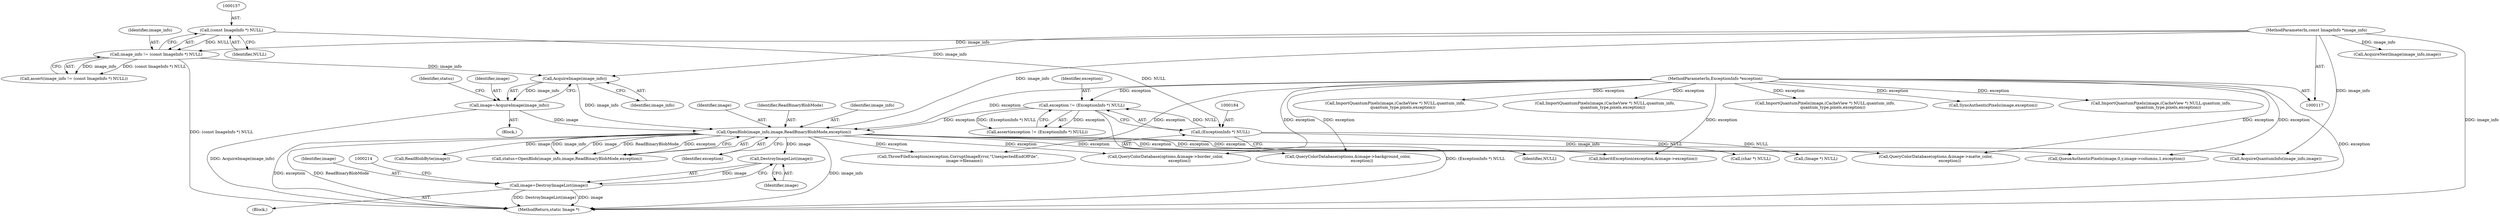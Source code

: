 digraph "0_ImageMagick_f6e9d0d9955e85bdd7540b251cd50d598dacc5e6_34@pointer" {
"1000210" [label="(Call,DestroyImageList(image))"];
"1000198" [label="(Call,OpenBlob(image_info,image,ReadBinaryBlobMode,exception))"];
"1000194" [label="(Call,AcquireImage(image_info))"];
"1000154" [label="(Call,image_info != (const ImageInfo *) NULL)"];
"1000118" [label="(MethodParameterIn,const ImageInfo *image_info)"];
"1000156" [label="(Call,(const ImageInfo *) NULL)"];
"1000192" [label="(Call,image=AcquireImage(image_info))"];
"1000181" [label="(Call,exception != (ExceptionInfo *) NULL)"];
"1000119" [label="(MethodParameterIn,ExceptionInfo *exception)"];
"1000183" [label="(Call,(ExceptionInfo *) NULL)"];
"1000208" [label="(Call,image=DestroyImageList(image))"];
"1000209" [label="(Identifier,image)"];
"1000194" [label="(Call,AcquireImage(image_info))"];
"1000192" [label="(Call,image=AcquireImage(image_info))"];
"1000156" [label="(Call,(const ImageInfo *) NULL)"];
"1003390" [label="(Call,ThrowFileException(exception,CorruptImageError,\"UnexpectedEndOfFile\",\n          image->filename))"];
"1003119" [label="(Call,ImportQuantumPixels(image,(CacheView *) NULL,quantum_info,\n            quantum_type,pixels,exception))"];
"1000722" [label="(Call,QueryColorDatabase(options,&image->border_color,\n                      exception))"];
"1000200" [label="(Identifier,image)"];
"1000218" [label="(Call,ReadBlobByte(image))"];
"1000118" [label="(MethodParameterIn,const ImageInfo *image_info)"];
"1000210" [label="(Call,DestroyImageList(image))"];
"1003221" [label="(Call,ImportQuantumPixels(image,(CacheView *) NULL,quantum_info,\n            quantum_type,pixels,exception))"];
"1000195" [label="(Identifier,image_info)"];
"1000252" [label="(Call,(char *) NULL)"];
"1000648" [label="(Call,QueryColorDatabase(options,&image->background_color,\n                      exception))"];
"1000155" [label="(Identifier,image_info)"];
"1002941" [label="(Call,ImportQuantumPixels(image,(CacheView *) NULL,quantum_info,\n            quantum_type,pixels,exception))"];
"1000119" [label="(MethodParameterIn,ExceptionInfo *exception)"];
"1000182" [label="(Identifier,exception)"];
"1000198" [label="(Call,OpenBlob(image_info,image,ReadBinaryBlobMode,exception))"];
"1000120" [label="(Block,)"];
"1001144" [label="(Call,QueryColorDatabase(options,&image->matte_color,\n                      exception))"];
"1000211" [label="(Identifier,image)"];
"1000183" [label="(Call,(ExceptionInfo *) NULL)"];
"1000197" [label="(Identifier,status)"];
"1003485" [label="(MethodReturn,static Image *)"];
"1003438" [label="(Call,AcquireNextImage(image_info,image))"];
"1002832" [label="(Call,QueueAuthenticPixels(image,0,y,image->columns,1,exception))"];
"1003233" [label="(Call,SyncAuthenticPixels(image,exception))"];
"1000201" [label="(Identifier,ReadBinaryBlobMode)"];
"1000199" [label="(Identifier,image_info)"];
"1000213" [label="(Call,(Image *) NULL)"];
"1002382" [label="(Call,AcquireQuantumInfo(image_info,image))"];
"1000158" [label="(Identifier,NULL)"];
"1000196" [label="(Call,status=OpenBlob(image_info,image,ReadBinaryBlobMode,exception))"];
"1000180" [label="(Call,assert(exception != (ExceptionInfo *) NULL))"];
"1000153" [label="(Call,assert(image_info != (const ImageInfo *) NULL))"];
"1003029" [label="(Call,ImportQuantumPixels(image,(CacheView *) NULL,quantum_info,\n            quantum_type,pixels,exception))"];
"1000154" [label="(Call,image_info != (const ImageInfo *) NULL)"];
"1000208" [label="(Call,image=DestroyImageList(image))"];
"1000202" [label="(Identifier,exception)"];
"1000181" [label="(Call,exception != (ExceptionInfo *) NULL)"];
"1000193" [label="(Identifier,image)"];
"1000185" [label="(Identifier,NULL)"];
"1002371" [label="(Call,InheritException(exception,&image->exception))"];
"1000207" [label="(Block,)"];
"1000210" -> "1000208"  [label="AST: "];
"1000210" -> "1000211"  [label="CFG: "];
"1000211" -> "1000210"  [label="AST: "];
"1000208" -> "1000210"  [label="CFG: "];
"1000210" -> "1000208"  [label="DDG: image"];
"1000198" -> "1000210"  [label="DDG: image"];
"1000198" -> "1000196"  [label="AST: "];
"1000198" -> "1000202"  [label="CFG: "];
"1000199" -> "1000198"  [label="AST: "];
"1000200" -> "1000198"  [label="AST: "];
"1000201" -> "1000198"  [label="AST: "];
"1000202" -> "1000198"  [label="AST: "];
"1000196" -> "1000198"  [label="CFG: "];
"1000198" -> "1003485"  [label="DDG: ReadBinaryBlobMode"];
"1000198" -> "1003485"  [label="DDG: image_info"];
"1000198" -> "1003485"  [label="DDG: exception"];
"1000198" -> "1000196"  [label="DDG: image_info"];
"1000198" -> "1000196"  [label="DDG: image"];
"1000198" -> "1000196"  [label="DDG: ReadBinaryBlobMode"];
"1000198" -> "1000196"  [label="DDG: exception"];
"1000194" -> "1000198"  [label="DDG: image_info"];
"1000118" -> "1000198"  [label="DDG: image_info"];
"1000192" -> "1000198"  [label="DDG: image"];
"1000181" -> "1000198"  [label="DDG: exception"];
"1000119" -> "1000198"  [label="DDG: exception"];
"1000198" -> "1000218"  [label="DDG: image"];
"1000198" -> "1000648"  [label="DDG: exception"];
"1000198" -> "1000722"  [label="DDG: exception"];
"1000198" -> "1001144"  [label="DDG: exception"];
"1000198" -> "1002371"  [label="DDG: exception"];
"1000198" -> "1002382"  [label="DDG: image_info"];
"1000198" -> "1002832"  [label="DDG: exception"];
"1000198" -> "1003390"  [label="DDG: exception"];
"1000194" -> "1000192"  [label="AST: "];
"1000194" -> "1000195"  [label="CFG: "];
"1000195" -> "1000194"  [label="AST: "];
"1000192" -> "1000194"  [label="CFG: "];
"1000194" -> "1000192"  [label="DDG: image_info"];
"1000154" -> "1000194"  [label="DDG: image_info"];
"1000118" -> "1000194"  [label="DDG: image_info"];
"1000154" -> "1000153"  [label="AST: "];
"1000154" -> "1000156"  [label="CFG: "];
"1000155" -> "1000154"  [label="AST: "];
"1000156" -> "1000154"  [label="AST: "];
"1000153" -> "1000154"  [label="CFG: "];
"1000154" -> "1003485"  [label="DDG: (const ImageInfo *) NULL"];
"1000154" -> "1000153"  [label="DDG: image_info"];
"1000154" -> "1000153"  [label="DDG: (const ImageInfo *) NULL"];
"1000118" -> "1000154"  [label="DDG: image_info"];
"1000156" -> "1000154"  [label="DDG: NULL"];
"1000118" -> "1000117"  [label="AST: "];
"1000118" -> "1003485"  [label="DDG: image_info"];
"1000118" -> "1002382"  [label="DDG: image_info"];
"1000118" -> "1003438"  [label="DDG: image_info"];
"1000156" -> "1000158"  [label="CFG: "];
"1000157" -> "1000156"  [label="AST: "];
"1000158" -> "1000156"  [label="AST: "];
"1000156" -> "1000183"  [label="DDG: NULL"];
"1000192" -> "1000120"  [label="AST: "];
"1000193" -> "1000192"  [label="AST: "];
"1000197" -> "1000192"  [label="CFG: "];
"1000192" -> "1003485"  [label="DDG: AcquireImage(image_info)"];
"1000181" -> "1000180"  [label="AST: "];
"1000181" -> "1000183"  [label="CFG: "];
"1000182" -> "1000181"  [label="AST: "];
"1000183" -> "1000181"  [label="AST: "];
"1000180" -> "1000181"  [label="CFG: "];
"1000181" -> "1003485"  [label="DDG: (ExceptionInfo *) NULL"];
"1000181" -> "1000180"  [label="DDG: exception"];
"1000181" -> "1000180"  [label="DDG: (ExceptionInfo *) NULL"];
"1000119" -> "1000181"  [label="DDG: exception"];
"1000183" -> "1000181"  [label="DDG: NULL"];
"1000119" -> "1000117"  [label="AST: "];
"1000119" -> "1003485"  [label="DDG: exception"];
"1000119" -> "1000648"  [label="DDG: exception"];
"1000119" -> "1000722"  [label="DDG: exception"];
"1000119" -> "1001144"  [label="DDG: exception"];
"1000119" -> "1002371"  [label="DDG: exception"];
"1000119" -> "1002832"  [label="DDG: exception"];
"1000119" -> "1002941"  [label="DDG: exception"];
"1000119" -> "1003029"  [label="DDG: exception"];
"1000119" -> "1003119"  [label="DDG: exception"];
"1000119" -> "1003221"  [label="DDG: exception"];
"1000119" -> "1003233"  [label="DDG: exception"];
"1000119" -> "1003390"  [label="DDG: exception"];
"1000183" -> "1000185"  [label="CFG: "];
"1000184" -> "1000183"  [label="AST: "];
"1000185" -> "1000183"  [label="AST: "];
"1000183" -> "1000213"  [label="DDG: NULL"];
"1000183" -> "1000252"  [label="DDG: NULL"];
"1000208" -> "1000207"  [label="AST: "];
"1000209" -> "1000208"  [label="AST: "];
"1000214" -> "1000208"  [label="CFG: "];
"1000208" -> "1003485"  [label="DDG: image"];
"1000208" -> "1003485"  [label="DDG: DestroyImageList(image)"];
}
